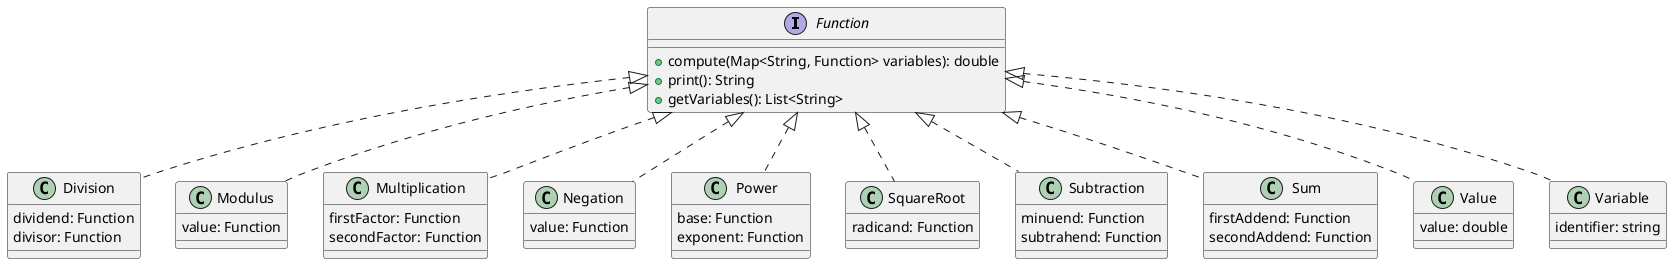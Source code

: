 @startuml

interface Function {
    + compute(Map<String, Function> variables): double
    + print(): String
    + getVariables(): List<String>
}

class Division implements Function {
    dividend: Function
    divisor: Function
}

class Modulus implements Function {
    value: Function
}

class Multiplication implements Function {
    firstFactor: Function
    secondFactor: Function
}

class Negation implements Function {
    value: Function
}

class Power implements Function {
    base: Function
    exponent: Function
}

class SquareRoot implements Function{
    radicand: Function
}

class Subtraction implements Function {
    minuend: Function
    subtrahend: Function
}

class Sum implements Function {
    firstAddend: Function
    secondAddend: Function
}

class Value implements Function {
    value: double
}

class Variable implements Function {
    identifier: string
}

@enduml